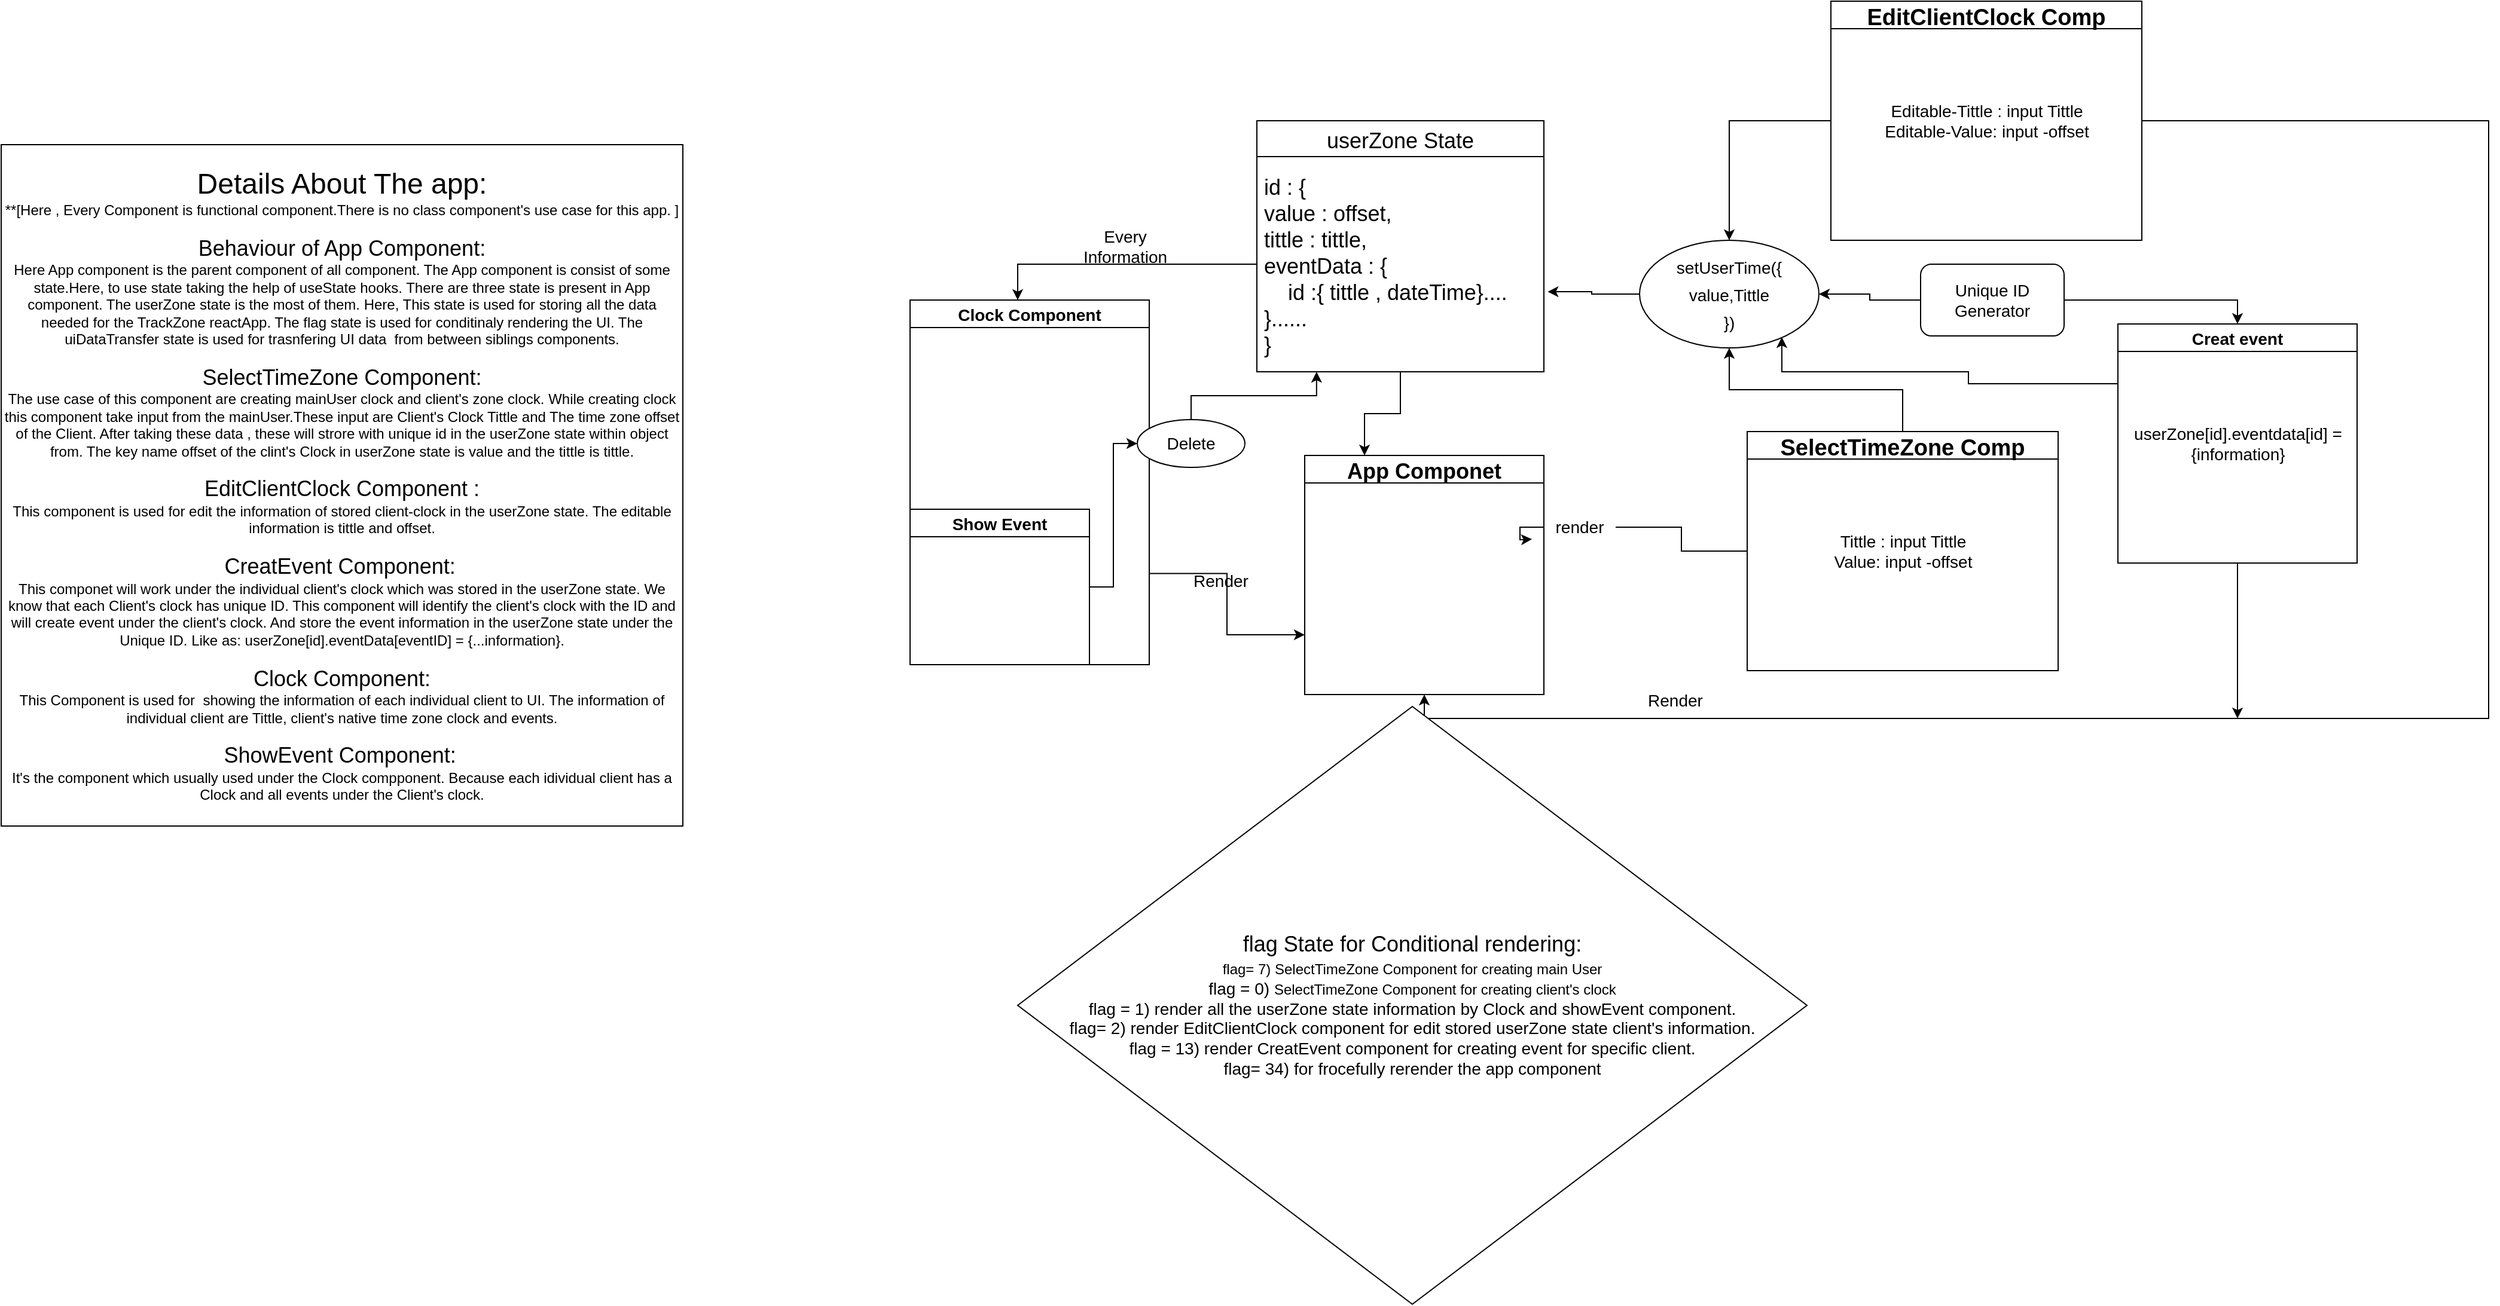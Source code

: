 <mxfile version="20.0.1" type="device"><diagram id="hlc_dqKzNhtpIEu0bp0-" name="Analysis Of TracZone App"><mxGraphModel dx="868" dy="2693" grid="1" gridSize="10" guides="1" tooltips="1" connect="1" arrows="1" fold="1" page="1" pageScale="1" pageWidth="850" pageHeight="1100" math="0" shadow="0"><root><mxCell id="0"/><mxCell id="1" parent="0"/><mxCell id="ufvoTt2tQHIFlymfNAP4-1" value="&lt;font style=&quot;&quot;&gt;&lt;font style=&quot;font-size: 24px;&quot;&gt;Details About The app:&lt;/font&gt;&lt;br&gt;&lt;/font&gt;**[Here , Every Component is functional component.There is no class component's use case for this app. ]&lt;br&gt;&lt;br&gt;&lt;font style=&quot;font-size: 18px;&quot;&gt;Behaviour of App Component:&lt;/font&gt;&lt;br&gt;Here App component is the parent component of all component. The App component is consist of some state.Here, to use state taking the help of useState hooks. There are three state is present in App component. The userZone state is the most of them. Here, This state is used for storing all the data needed for the TrackZone reactApp. The flag state is used for conditinaly rendering the UI. The uiDataTransfer state is used for trasnfering UI data&amp;nbsp; from between siblings components.&lt;br&gt;&lt;br&gt;&lt;font style=&quot;font-size: 18px;&quot;&gt;SelectTimeZone Component:&lt;br&gt;&lt;/font&gt;The use case of this component are creating mainUser clock and client's zone clock. While creating clock this component take input from the mainUser.These input are Client's Clock Tittle and The time zone offset of the Client. After taking these data , these will strore with unique id in the userZone state within object from. The key name offset of the clint's Clock in userZone state is value and the tittle is tittle.&lt;br&gt;&lt;br&gt;&lt;font style=&quot;font-size: 18px;&quot;&gt;EditClientClock Component :&lt;br&gt;&lt;/font&gt;This component is used for edit the information of stored client-clock in the userZone state. The editable information is tittle and offset.&lt;br&gt;&lt;br&gt;&lt;font style=&quot;font-size: 18px;&quot;&gt;CreatEvent Component:&lt;/font&gt;&amp;nbsp;&lt;br&gt;This componet will work under the individual client's clock which was stored in the userZone state. We know that each Client's clock has unique ID. This component will identify the client's clock with the ID and will create event under the client's clock. And store the event information in the userZone state under the Unique ID. Like as: userZone[id].eventData[eventID] = {...information}.&lt;br&gt;&lt;br&gt;&lt;font style=&quot;font-size: 18px;&quot;&gt;Clock Component:&lt;br&gt;&lt;/font&gt;This Component is used for&amp;nbsp; showing the information of each individual client to UI. The information of individual client are Tittle, client's native time zone clock and events.&lt;br&gt;&amp;nbsp;&lt;br&gt;&lt;font style=&quot;font-size: 18px;&quot;&gt;ShowEvent Component:&lt;/font&gt;&amp;nbsp;&lt;br&gt;It's the component which usually used under the Clock compponent. Because each idividual client has a Clock and all events under the Client's clock." style="whiteSpace=wrap;html=1;aspect=fixed;" parent="1" vertex="1"><mxGeometry x="40" y="-1080" width="570" height="570" as="geometry"/></mxCell><mxCell id="ufvoTt2tQHIFlymfNAP4-2" value="App Componet" style="swimlane;fontSize=18;" parent="1" vertex="1"><mxGeometry x="1130" y="-820" width="200" height="200" as="geometry"/></mxCell><mxCell id="ufvoTt2tQHIFlymfNAP4-17" style="edgeStyle=orthogonalEdgeStyle;rounded=0;orthogonalLoop=1;jettySize=auto;html=1;fontSize=18;entryX=0.25;entryY=0;entryDx=0;entryDy=0;" parent="1" source="ufvoTt2tQHIFlymfNAP4-13" target="ufvoTt2tQHIFlymfNAP4-2" edge="1"><mxGeometry relative="1" as="geometry"><mxPoint x="1170" y="-800" as="targetPoint"/></mxGeometry></mxCell><mxCell id="ufvoTt2tQHIFlymfNAP4-13" value="userZone State" style="swimlane;fontStyle=0;childLayout=stackLayout;horizontal=1;startSize=30;horizontalStack=0;resizeParent=1;resizeParentMax=0;resizeLast=0;collapsible=1;marginBottom=0;fontSize=18;" parent="1" vertex="1"><mxGeometry x="1090" y="-1100" width="240" height="210" as="geometry"/></mxCell><mxCell id="ufvoTt2tQHIFlymfNAP4-14" value="id : {&#10;value : offset,&#10;tittle : tittle,&#10;eventData : {&#10;    id :{ tittle , dateTime}....&#10;}......&#10;}" style="text;strokeColor=none;fillColor=none;align=left;verticalAlign=middle;spacingLeft=4;spacingRight=4;overflow=hidden;points=[[0,0.5],[1,0.5]];portConstraint=eastwest;rotatable=0;fontSize=18;" parent="ufvoTt2tQHIFlymfNAP4-13" vertex="1"><mxGeometry y="30" width="240" height="180" as="geometry"/></mxCell><mxCell id="ufvoTt2tQHIFlymfNAP4-20" value="" style="edgeStyle=orthogonalEdgeStyle;rounded=0;orthogonalLoop=1;jettySize=auto;html=1;fontSize=19;" parent="1" source="ufvoTt2tQHIFlymfNAP4-18" target="ufvoTt2tQHIFlymfNAP4-19" edge="1"><mxGeometry relative="1" as="geometry"/></mxCell><mxCell id="ufvoTt2tQHIFlymfNAP4-22" style="edgeStyle=orthogonalEdgeStyle;rounded=0;orthogonalLoop=1;jettySize=auto;html=1;fontSize=14;startArrow=none;" parent="1" source="ufvoTt2tQHIFlymfNAP4-23" edge="1"><mxGeometry relative="1" as="geometry"><mxPoint x="1320" y="-750" as="targetPoint"/></mxGeometry></mxCell><mxCell id="ufvoTt2tQHIFlymfNAP4-18" value="SelectTimeZone Comp" style="swimlane;fontSize=19;" parent="1" vertex="1"><mxGeometry x="1500" y="-840" width="260" height="200" as="geometry"/></mxCell><mxCell id="ufvoTt2tQHIFlymfNAP4-25" value="Tittle : input Tittle&lt;br&gt;Value: input -offset" style="text;html=1;align=center;verticalAlign=middle;resizable=0;points=[];autosize=1;strokeColor=none;fillColor=none;fontSize=14;" parent="ufvoTt2tQHIFlymfNAP4-18" vertex="1"><mxGeometry x="65" y="80" width="130" height="40" as="geometry"/></mxCell><mxCell id="ufvoTt2tQHIFlymfNAP4-21" style="edgeStyle=orthogonalEdgeStyle;rounded=0;orthogonalLoop=1;jettySize=auto;html=1;entryX=1.013;entryY=0.628;entryDx=0;entryDy=0;entryPerimeter=0;fontSize=14;" parent="1" source="ufvoTt2tQHIFlymfNAP4-19" target="ufvoTt2tQHIFlymfNAP4-14" edge="1"><mxGeometry relative="1" as="geometry"/></mxCell><mxCell id="ufvoTt2tQHIFlymfNAP4-19" value="&lt;span style=&quot;font-size: 14px; font-weight: 400;&quot;&gt;setUserTime({&lt;br&gt;value,Tittle&lt;br&gt;})&lt;/span&gt;" style="ellipse;whiteSpace=wrap;html=1;fontSize=19;fontStyle=1;startSize=23;" parent="1" vertex="1"><mxGeometry x="1410" y="-1000" width="150" height="90" as="geometry"/></mxCell><mxCell id="ufvoTt2tQHIFlymfNAP4-23" value="render" style="text;html=1;strokeColor=none;fillColor=none;align=center;verticalAlign=middle;whiteSpace=wrap;rounded=0;fontSize=14;" parent="1" vertex="1"><mxGeometry x="1330" y="-775" width="60" height="30" as="geometry"/></mxCell><mxCell id="ufvoTt2tQHIFlymfNAP4-24" value="" style="edgeStyle=orthogonalEdgeStyle;rounded=0;orthogonalLoop=1;jettySize=auto;html=1;fontSize=14;endArrow=none;" parent="1" source="ufvoTt2tQHIFlymfNAP4-18" target="ufvoTt2tQHIFlymfNAP4-23" edge="1"><mxGeometry relative="1" as="geometry"><mxPoint x="1320" y="-750" as="targetPoint"/><mxPoint x="1410" y="-770" as="sourcePoint"/></mxGeometry></mxCell><mxCell id="ufvoTt2tQHIFlymfNAP4-28" style="edgeStyle=orthogonalEdgeStyle;rounded=0;orthogonalLoop=1;jettySize=auto;html=1;exitX=0;exitY=0.5;exitDx=0;exitDy=0;entryX=0.5;entryY=0;entryDx=0;entryDy=0;fontSize=14;" parent="1" source="ufvoTt2tQHIFlymfNAP4-26" target="ufvoTt2tQHIFlymfNAP4-19" edge="1"><mxGeometry relative="1" as="geometry"/></mxCell><mxCell id="ufvoTt2tQHIFlymfNAP4-38" style="edgeStyle=orthogonalEdgeStyle;rounded=0;orthogonalLoop=1;jettySize=auto;html=1;exitX=1;exitY=0.5;exitDx=0;exitDy=0;entryX=0.5;entryY=1;entryDx=0;entryDy=0;fontSize=14;" parent="1" source="ufvoTt2tQHIFlymfNAP4-26" target="ufvoTt2tQHIFlymfNAP4-2" edge="1"><mxGeometry relative="1" as="geometry"><Array as="points"><mxPoint x="2120" y="-1100"/><mxPoint x="2120" y="-600"/><mxPoint x="1230" y="-600"/></Array></mxGeometry></mxCell><mxCell id="ufvoTt2tQHIFlymfNAP4-26" value="EditClientClock Comp" style="swimlane;fontSize=19;" parent="1" vertex="1"><mxGeometry x="1570" y="-1200" width="260" height="200" as="geometry"/></mxCell><mxCell id="ufvoTt2tQHIFlymfNAP4-27" value="Editable-Tittle : input Tittle&lt;br&gt;Editable-Value: input -offset" style="text;html=1;align=center;verticalAlign=middle;resizable=0;points=[];autosize=1;strokeColor=none;fillColor=none;fontSize=14;" parent="ufvoTt2tQHIFlymfNAP4-26" vertex="1"><mxGeometry x="35" y="80" width="190" height="40" as="geometry"/></mxCell><mxCell id="ufvoTt2tQHIFlymfNAP4-30" style="edgeStyle=orthogonalEdgeStyle;rounded=0;orthogonalLoop=1;jettySize=auto;html=1;fontSize=14;" parent="1" source="ufvoTt2tQHIFlymfNAP4-29" target="ufvoTt2tQHIFlymfNAP4-19" edge="1"><mxGeometry relative="1" as="geometry"/></mxCell><mxCell id="ufvoTt2tQHIFlymfNAP4-36" style="edgeStyle=orthogonalEdgeStyle;rounded=0;orthogonalLoop=1;jettySize=auto;html=1;exitX=1;exitY=0.5;exitDx=0;exitDy=0;entryX=0.5;entryY=0;entryDx=0;entryDy=0;fontSize=14;" parent="1" source="ufvoTt2tQHIFlymfNAP4-29" target="ufvoTt2tQHIFlymfNAP4-34" edge="1"><mxGeometry relative="1" as="geometry"/></mxCell><mxCell id="ufvoTt2tQHIFlymfNAP4-29" value="Unique ID Generator" style="rounded=1;whiteSpace=wrap;html=1;fontSize=14;" parent="1" vertex="1"><mxGeometry x="1645" y="-980" width="120" height="60" as="geometry"/></mxCell><mxCell id="ufvoTt2tQHIFlymfNAP4-37" style="edgeStyle=orthogonalEdgeStyle;rounded=0;orthogonalLoop=1;jettySize=auto;html=1;exitX=0;exitY=0.25;exitDx=0;exitDy=0;entryX=0.793;entryY=0.9;entryDx=0;entryDy=0;entryPerimeter=0;fontSize=14;" parent="1" source="ufvoTt2tQHIFlymfNAP4-34" target="ufvoTt2tQHIFlymfNAP4-19" edge="1"><mxGeometry relative="1" as="geometry"><Array as="points"><mxPoint x="1685" y="-880"/><mxPoint x="1685" y="-890"/><mxPoint x="1529" y="-890"/></Array></mxGeometry></mxCell><mxCell id="ufvoTt2tQHIFlymfNAP4-39" style="edgeStyle=orthogonalEdgeStyle;rounded=0;orthogonalLoop=1;jettySize=auto;html=1;exitX=0.5;exitY=1;exitDx=0;exitDy=0;fontSize=14;" parent="1" source="ufvoTt2tQHIFlymfNAP4-34" edge="1"><mxGeometry relative="1" as="geometry"><mxPoint x="1910" y="-600" as="targetPoint"/></mxGeometry></mxCell><mxCell id="ufvoTt2tQHIFlymfNAP4-34" value="Creat event" style="swimlane;fontSize=14;" parent="1" vertex="1"><mxGeometry x="1810" y="-930" width="200" height="200" as="geometry"/></mxCell><mxCell id="ufvoTt2tQHIFlymfNAP4-35" value="userZone[id].eventdata[id] = &lt;br&gt;{information}" style="text;html=1;align=center;verticalAlign=middle;resizable=0;points=[];autosize=1;strokeColor=none;fillColor=none;fontSize=14;" parent="ufvoTt2tQHIFlymfNAP4-34" vertex="1"><mxGeometry x="5" y="80" width="190" height="40" as="geometry"/></mxCell><mxCell id="ufvoTt2tQHIFlymfNAP4-42" value="Render" style="text;html=1;strokeColor=none;fillColor=none;align=center;verticalAlign=middle;whiteSpace=wrap;rounded=0;fontSize=14;" parent="1" vertex="1"><mxGeometry x="1410" y="-630" width="60" height="30" as="geometry"/></mxCell><mxCell id="ufvoTt2tQHIFlymfNAP4-46" style="edgeStyle=orthogonalEdgeStyle;rounded=0;orthogonalLoop=1;jettySize=auto;html=1;exitX=1;exitY=0.75;exitDx=0;exitDy=0;entryX=0;entryY=0.75;entryDx=0;entryDy=0;fontSize=14;" parent="1" source="ufvoTt2tQHIFlymfNAP4-43" target="ufvoTt2tQHIFlymfNAP4-2" edge="1"><mxGeometry relative="1" as="geometry"/></mxCell><mxCell id="ufvoTt2tQHIFlymfNAP4-43" value="Clock Component" style="swimlane;fontSize=14;" parent="1" vertex="1"><mxGeometry x="800" y="-950" width="200" height="305" as="geometry"/></mxCell><mxCell id="ufvoTt2tQHIFlymfNAP4-48" value="Show Event" style="swimlane;fontSize=14;" parent="ufvoTt2tQHIFlymfNAP4-43" vertex="1"><mxGeometry y="175" width="150" height="130" as="geometry"/></mxCell><mxCell id="ufvoTt2tQHIFlymfNAP4-44" style="edgeStyle=orthogonalEdgeStyle;rounded=0;orthogonalLoop=1;jettySize=auto;html=1;entryX=0.45;entryY=0;entryDx=0;entryDy=0;entryPerimeter=0;fontSize=14;" parent="1" source="ufvoTt2tQHIFlymfNAP4-14" target="ufvoTt2tQHIFlymfNAP4-43" edge="1"><mxGeometry relative="1" as="geometry"/></mxCell><mxCell id="ufvoTt2tQHIFlymfNAP4-45" value="Every Information" style="text;html=1;strokeColor=none;fillColor=none;align=center;verticalAlign=middle;whiteSpace=wrap;rounded=0;fontSize=14;" parent="1" vertex="1"><mxGeometry x="950" y="-1010" width="60" height="30" as="geometry"/></mxCell><mxCell id="ufvoTt2tQHIFlymfNAP4-47" value="Render" style="text;html=1;strokeColor=none;fillColor=none;align=center;verticalAlign=middle;whiteSpace=wrap;rounded=0;fontSize=14;" parent="1" vertex="1"><mxGeometry x="1030" y="-730" width="60" height="30" as="geometry"/></mxCell><mxCell id="ufvoTt2tQHIFlymfNAP4-50" style="edgeStyle=orthogonalEdgeStyle;rounded=0;orthogonalLoop=1;jettySize=auto;html=1;fontSize=14;entryX=0.208;entryY=1;entryDx=0;entryDy=0;entryPerimeter=0;" parent="1" source="ufvoTt2tQHIFlymfNAP4-49" target="ufvoTt2tQHIFlymfNAP4-14" edge="1"><mxGeometry relative="1" as="geometry"><mxPoint x="1140" y="-880" as="targetPoint"/></mxGeometry></mxCell><mxCell id="ufvoTt2tQHIFlymfNAP4-49" value="Delete" style="ellipse;whiteSpace=wrap;html=1;fontSize=14;" parent="1" vertex="1"><mxGeometry x="990" y="-850" width="90" height="40" as="geometry"/></mxCell><mxCell id="ufvoTt2tQHIFlymfNAP4-51" style="edgeStyle=orthogonalEdgeStyle;rounded=0;orthogonalLoop=1;jettySize=auto;html=1;exitX=1;exitY=0.5;exitDx=0;exitDy=0;entryX=0;entryY=0.5;entryDx=0;entryDy=0;fontSize=14;" parent="1" source="ufvoTt2tQHIFlymfNAP4-48" target="ufvoTt2tQHIFlymfNAP4-49" edge="1"><mxGeometry relative="1" as="geometry"/></mxCell><mxCell id="ufvoTt2tQHIFlymfNAP4-52" value="&lt;font style=&quot;&quot;&gt;&lt;span style=&quot;font-size: 18px;&quot;&gt;flag State for Conditional rendering:&lt;/span&gt;&lt;br&gt;&lt;font style=&quot;font-size: 12px;&quot;&gt;flag= 7) SelectTimeZone Component for creating main User&lt;br&gt;&lt;/font&gt;flag = 0)&amp;nbsp;&lt;span style=&quot;font-size: 12px;&quot;&gt;SelectTimeZone Component for creating client's clock&lt;br&gt;&lt;/span&gt;flag = 1) render all the userZone state information by Clock and showEvent component.&lt;br&gt;flag= 2) render EditClientClock component for edit stored userZone state client's information.&lt;br&gt;flag = 13) render CreatEvent component for creating event for specific client.&lt;br&gt;flag= 34) for frocefully rerender the app component&lt;br&gt;&lt;/font&gt;" style="rhombus;whiteSpace=wrap;html=1;fontSize=14;" parent="1" vertex="1"><mxGeometry x="890" y="-610" width="660" height="500" as="geometry"/></mxCell></root></mxGraphModel></diagram></mxfile>